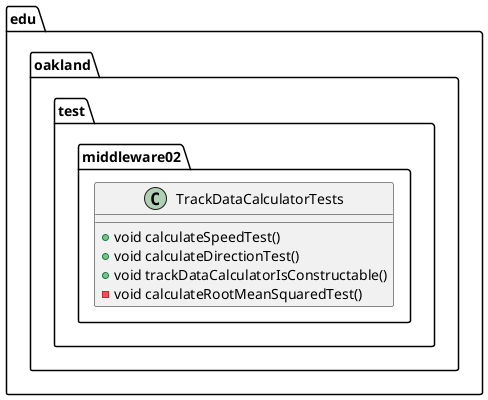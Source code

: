 @startuml TrackDataCalculatorTests

package edu.oakland.test.middleware02 {
    class TrackDataCalculatorTests {
      + void calculateSpeedTest()
      + void calculateDirectionTest()
      + void trackDataCalculatorIsConstructable()
      - void calculateRootMeanSquaredTest()
    }
}

@enduml